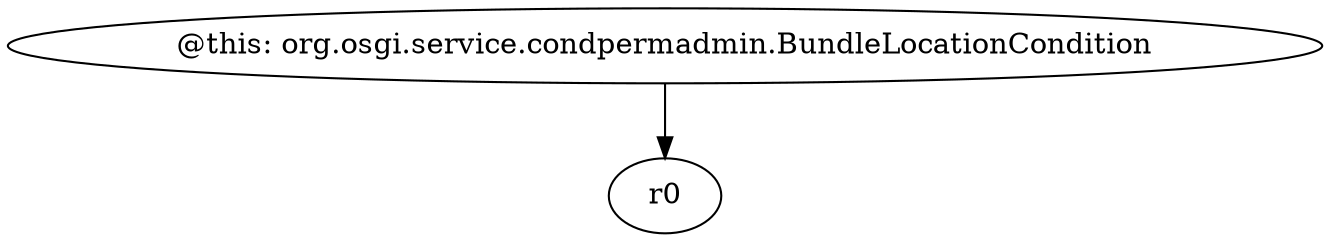 digraph g {
0[label="@this: org.osgi.service.condpermadmin.BundleLocationCondition"]
1[label="r0"]
0->1[label=""]
}